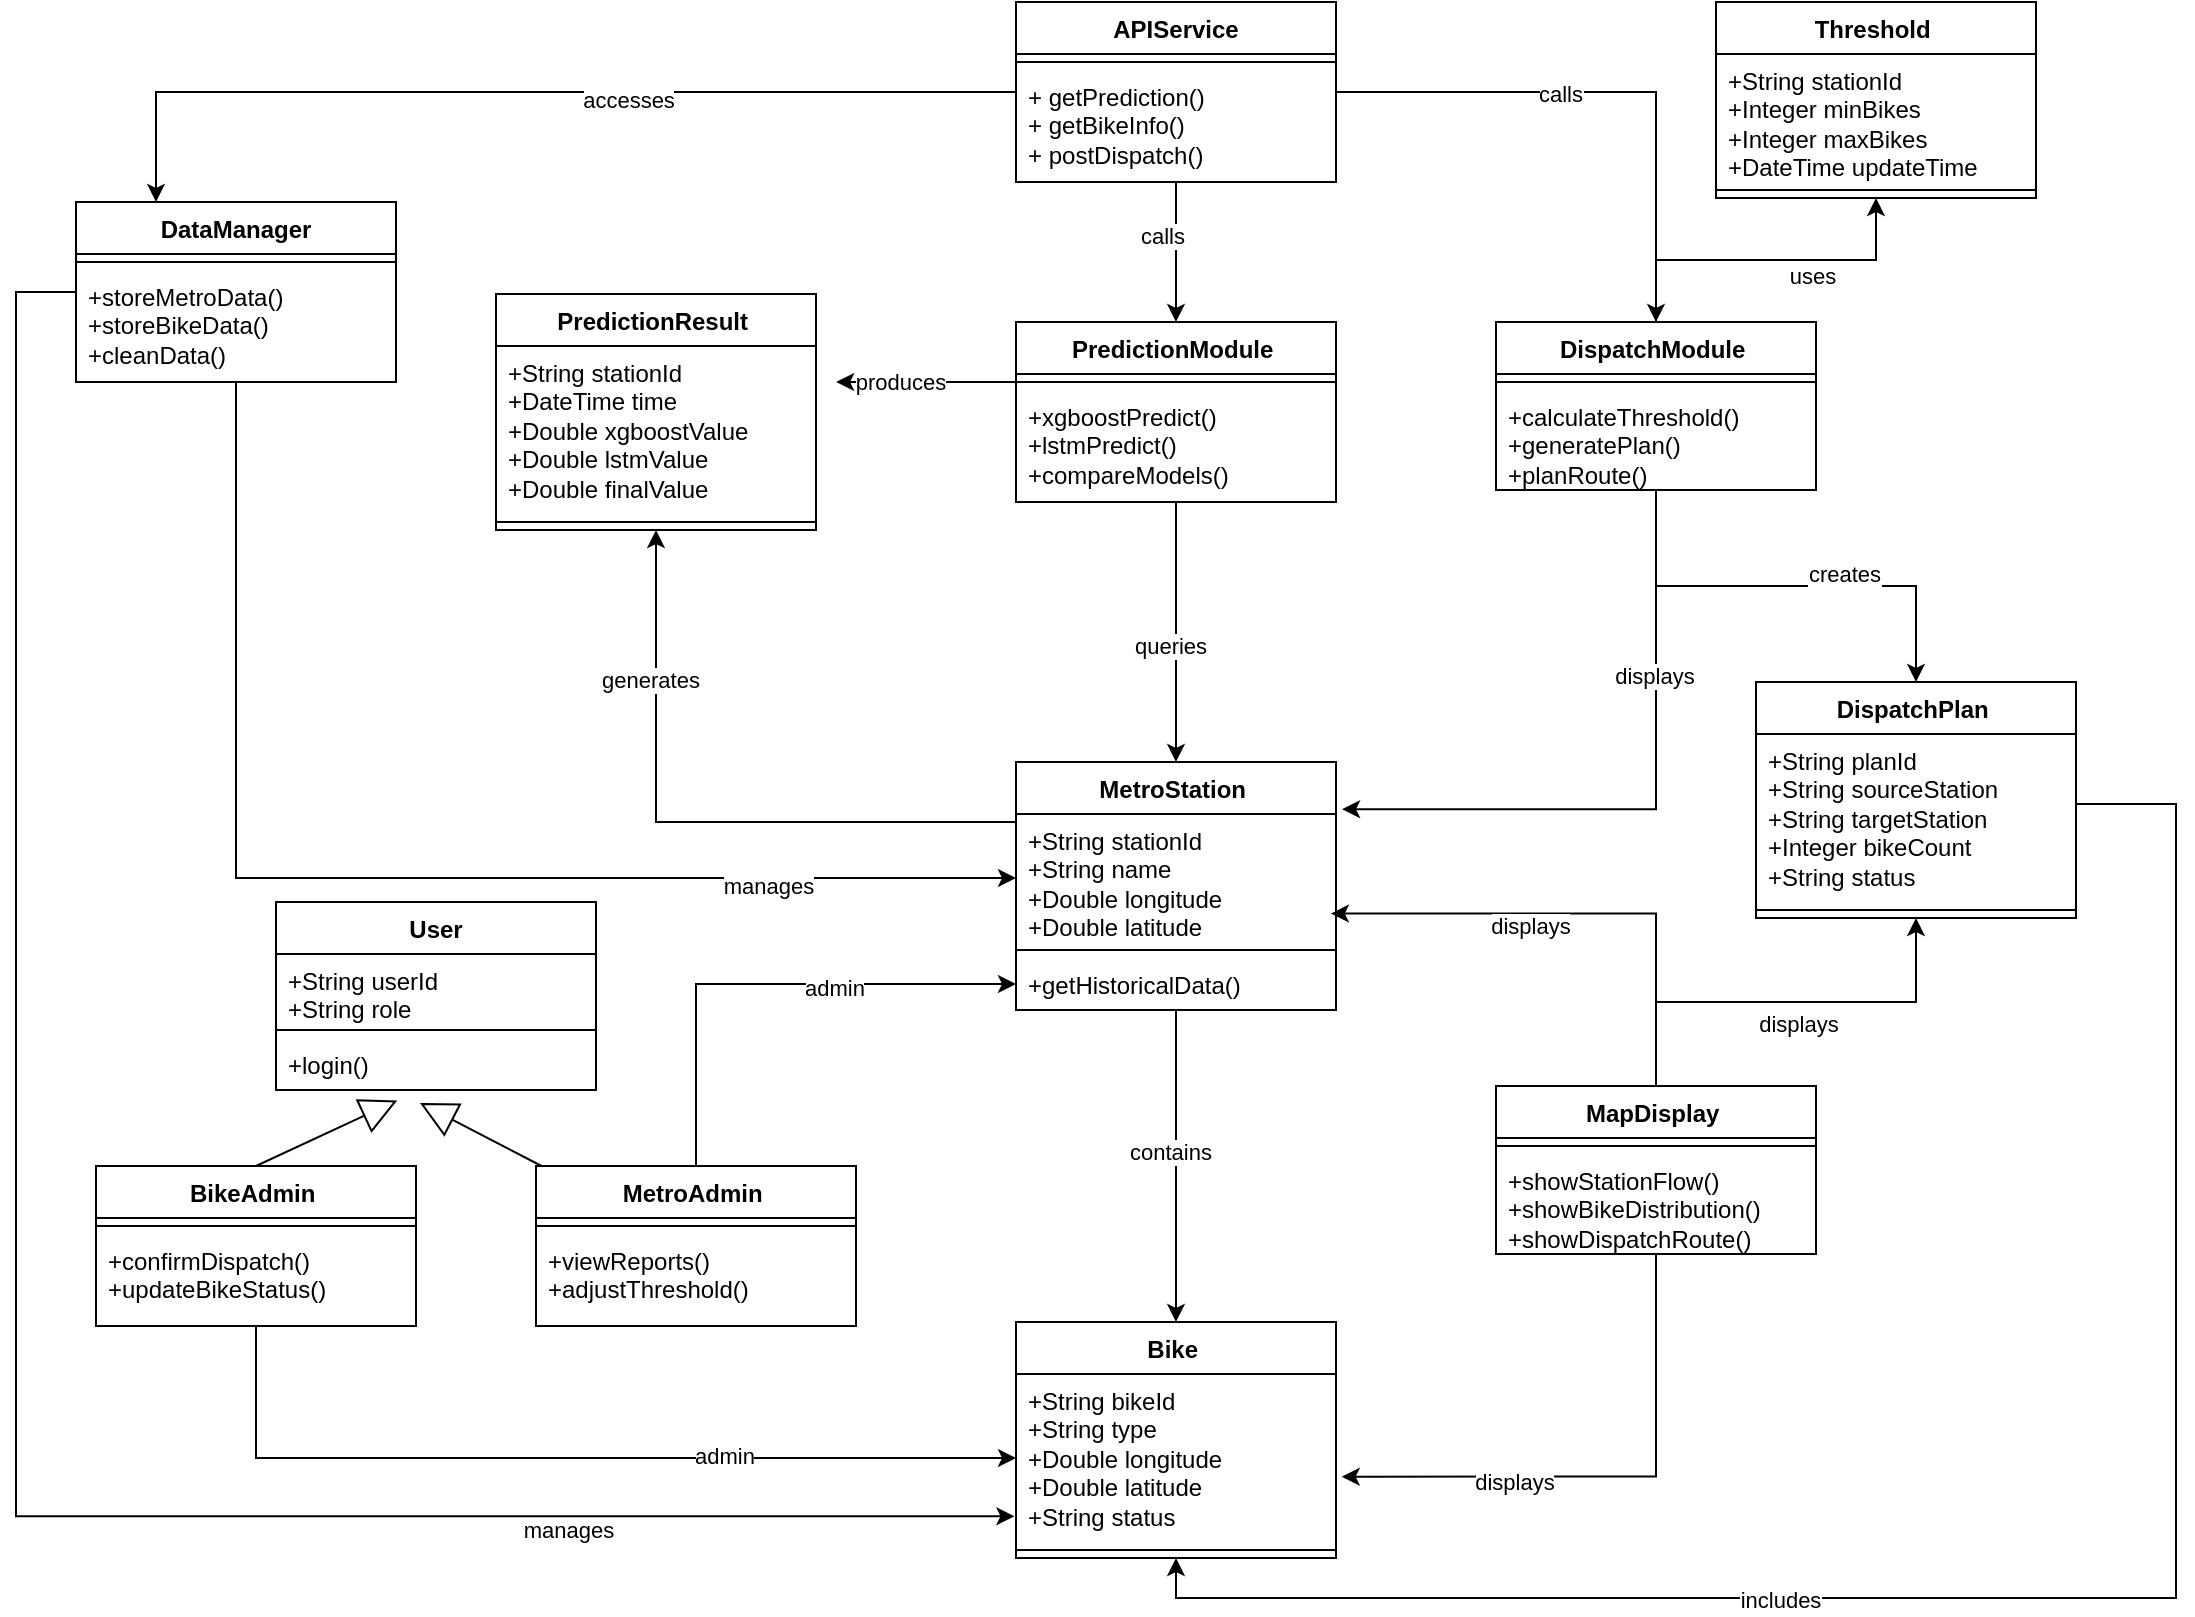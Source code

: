 <mxfile version="27.2.0">
  <diagram name="第 1 页" id="eKRSwCpM-F1JXuK_xhCH">
    <mxGraphModel dx="2074" dy="898" grid="1" gridSize="10" guides="1" tooltips="1" connect="1" arrows="1" fold="1" page="1" pageScale="1" pageWidth="1654" pageHeight="1169" math="0" shadow="0">
      <root>
        <mxCell id="0" />
        <mxCell id="1" parent="0" />
        <mxCell id="z6jtDFrO4imVO3y1Upf1-3" style="edgeStyle=orthogonalEdgeStyle;rounded=0;orthogonalLoop=1;jettySize=auto;html=1;entryX=0.25;entryY=0;entryDx=0;entryDy=0;" edge="1" parent="1" source="yjypv0oO-a__56mrV2jK-1" target="yjypv0oO-a__56mrV2jK-5">
          <mxGeometry relative="1" as="geometry" />
        </mxCell>
        <mxCell id="z6jtDFrO4imVO3y1Upf1-4" value="accesses" style="edgeLabel;html=1;align=center;verticalAlign=middle;resizable=0;points=[];" vertex="1" connectable="0" parent="z6jtDFrO4imVO3y1Upf1-3">
          <mxGeometry x="-0.196" y="4" relative="1" as="geometry">
            <mxPoint x="1" as="offset" />
          </mxGeometry>
        </mxCell>
        <mxCell id="z6jtDFrO4imVO3y1Upf1-5" style="edgeStyle=orthogonalEdgeStyle;rounded=0;orthogonalLoop=1;jettySize=auto;html=1;entryX=0.5;entryY=0;entryDx=0;entryDy=0;" edge="1" parent="1" source="yjypv0oO-a__56mrV2jK-1" target="yjypv0oO-a__56mrV2jK-33">
          <mxGeometry relative="1" as="geometry" />
        </mxCell>
        <mxCell id="z6jtDFrO4imVO3y1Upf1-6" value="calls" style="edgeLabel;html=1;align=center;verticalAlign=middle;resizable=0;points=[];" vertex="1" connectable="0" parent="z6jtDFrO4imVO3y1Upf1-5">
          <mxGeometry x="-0.181" y="-1" relative="1" as="geometry">
            <mxPoint x="-1" as="offset" />
          </mxGeometry>
        </mxCell>
        <mxCell id="z6jtDFrO4imVO3y1Upf1-7" style="edgeStyle=orthogonalEdgeStyle;rounded=0;orthogonalLoop=1;jettySize=auto;html=1;entryX=0.5;entryY=0;entryDx=0;entryDy=0;" edge="1" parent="1" source="yjypv0oO-a__56mrV2jK-1" target="yjypv0oO-a__56mrV2jK-29">
          <mxGeometry relative="1" as="geometry" />
        </mxCell>
        <mxCell id="z6jtDFrO4imVO3y1Upf1-8" value="calls" style="edgeLabel;html=1;align=center;verticalAlign=middle;resizable=0;points=[];" vertex="1" connectable="0" parent="z6jtDFrO4imVO3y1Upf1-7">
          <mxGeometry x="-0.23" y="-7" relative="1" as="geometry">
            <mxPoint as="offset" />
          </mxGeometry>
        </mxCell>
        <mxCell id="yjypv0oO-a__56mrV2jK-1" value="APIService" style="swimlane;fontStyle=1;align=center;verticalAlign=top;childLayout=stackLayout;horizontal=1;startSize=26;horizontalStack=0;resizeParent=1;resizeParentMax=0;resizeLast=0;collapsible=1;marginBottom=0;whiteSpace=wrap;html=1;" parent="1" vertex="1">
          <mxGeometry x="10" y="50" width="160" height="90" as="geometry" />
        </mxCell>
        <mxCell id="yjypv0oO-a__56mrV2jK-3" value="" style="line;strokeWidth=1;fillColor=none;align=left;verticalAlign=middle;spacingTop=-1;spacingLeft=3;spacingRight=3;rotatable=0;labelPosition=right;points=[];portConstraint=eastwest;strokeColor=inherit;" parent="yjypv0oO-a__56mrV2jK-1" vertex="1">
          <mxGeometry y="26" width="160" height="8" as="geometry" />
        </mxCell>
        <mxCell id="yjypv0oO-a__56mrV2jK-4" value="+ getPrediction()&lt;div&gt;+ getBikeInfo()&lt;/div&gt;&lt;div&gt;+ postDispatch()&lt;/div&gt;" style="text;strokeColor=none;fillColor=none;align=left;verticalAlign=top;spacingLeft=4;spacingRight=4;overflow=hidden;rotatable=0;points=[[0,0.5],[1,0.5]];portConstraint=eastwest;whiteSpace=wrap;html=1;" parent="yjypv0oO-a__56mrV2jK-1" vertex="1">
          <mxGeometry y="34" width="160" height="56" as="geometry" />
        </mxCell>
        <mxCell id="z6jtDFrO4imVO3y1Upf1-34" style="edgeStyle=orthogonalEdgeStyle;rounded=0;orthogonalLoop=1;jettySize=auto;html=1;entryX=0;entryY=0.5;entryDx=0;entryDy=0;" edge="1" parent="1" source="yjypv0oO-a__56mrV2jK-5" target="yjypv0oO-a__56mrV2jK-14">
          <mxGeometry relative="1" as="geometry" />
        </mxCell>
        <mxCell id="z6jtDFrO4imVO3y1Upf1-35" value="manages" style="edgeLabel;html=1;align=center;verticalAlign=middle;resizable=0;points=[];" vertex="1" connectable="0" parent="z6jtDFrO4imVO3y1Upf1-34">
          <mxGeometry x="0.607" y="-4" relative="1" as="geometry">
            <mxPoint x="1" as="offset" />
          </mxGeometry>
        </mxCell>
        <mxCell id="yjypv0oO-a__56mrV2jK-5" value="DataManager" style="swimlane;fontStyle=1;align=center;verticalAlign=top;childLayout=stackLayout;horizontal=1;startSize=26;horizontalStack=0;resizeParent=1;resizeParentMax=0;resizeLast=0;collapsible=1;marginBottom=0;whiteSpace=wrap;html=1;" parent="1" vertex="1">
          <mxGeometry x="-460" y="150" width="160" height="90" as="geometry" />
        </mxCell>
        <mxCell id="yjypv0oO-a__56mrV2jK-7" value="" style="line;strokeWidth=1;fillColor=none;align=left;verticalAlign=middle;spacingTop=-1;spacingLeft=3;spacingRight=3;rotatable=0;labelPosition=right;points=[];portConstraint=eastwest;strokeColor=inherit;" parent="yjypv0oO-a__56mrV2jK-5" vertex="1">
          <mxGeometry y="26" width="160" height="8" as="geometry" />
        </mxCell>
        <mxCell id="yjypv0oO-a__56mrV2jK-8" value="&lt;div&gt;+storeMetroData()&lt;/div&gt;&lt;div&gt;+storeBikeData()&lt;/div&gt;&lt;div&gt;&lt;span style=&quot;background-color: transparent; color: light-dark(rgb(0, 0, 0), rgb(255, 255, 255));&quot;&gt;+cleanData()&lt;/span&gt;&lt;/div&gt;" style="text;strokeColor=none;fillColor=none;align=left;verticalAlign=top;spacingLeft=4;spacingRight=4;overflow=hidden;rotatable=0;points=[[0,0.5],[1,0.5]];portConstraint=eastwest;whiteSpace=wrap;html=1;" parent="yjypv0oO-a__56mrV2jK-5" vertex="1">
          <mxGeometry y="34" width="160" height="56" as="geometry" />
        </mxCell>
        <mxCell id="yjypv0oO-a__56mrV2jK-9" value="Bike&amp;nbsp;" style="swimlane;fontStyle=1;align=center;verticalAlign=top;childLayout=stackLayout;horizontal=1;startSize=26;horizontalStack=0;resizeParent=1;resizeParentMax=0;resizeLast=0;collapsible=1;marginBottom=0;whiteSpace=wrap;html=1;" parent="1" vertex="1">
          <mxGeometry x="10" y="710" width="160" height="118" as="geometry" />
        </mxCell>
        <mxCell id="yjypv0oO-a__56mrV2jK-10" value="&lt;div&gt;+String bikeId&lt;/div&gt;&lt;div&gt;+String type&lt;/div&gt;&lt;div&gt;+Double longitude&lt;/div&gt;&lt;div&gt;+Double latitude&lt;/div&gt;&lt;div&gt;+String status&lt;/div&gt;" style="text;strokeColor=none;fillColor=none;align=left;verticalAlign=top;spacingLeft=4;spacingRight=4;overflow=hidden;rotatable=0;points=[[0,0.5],[1,0.5]];portConstraint=eastwest;whiteSpace=wrap;html=1;" parent="yjypv0oO-a__56mrV2jK-9" vertex="1">
          <mxGeometry y="26" width="160" height="84" as="geometry" />
        </mxCell>
        <mxCell id="yjypv0oO-a__56mrV2jK-11" value="" style="line;strokeWidth=1;fillColor=none;align=left;verticalAlign=middle;spacingTop=-1;spacingLeft=3;spacingRight=3;rotatable=0;labelPosition=right;points=[];portConstraint=eastwest;strokeColor=inherit;" parent="yjypv0oO-a__56mrV2jK-9" vertex="1">
          <mxGeometry y="110" width="160" height="8" as="geometry" />
        </mxCell>
        <mxCell id="z6jtDFrO4imVO3y1Upf1-23" style="edgeStyle=orthogonalEdgeStyle;rounded=0;orthogonalLoop=1;jettySize=auto;html=1;" edge="1" parent="1" source="yjypv0oO-a__56mrV2jK-13" target="yjypv0oO-a__56mrV2jK-9">
          <mxGeometry relative="1" as="geometry" />
        </mxCell>
        <mxCell id="z6jtDFrO4imVO3y1Upf1-24" value="contains" style="edgeLabel;html=1;align=center;verticalAlign=middle;resizable=0;points=[];" vertex="1" connectable="0" parent="z6jtDFrO4imVO3y1Upf1-23">
          <mxGeometry x="-0.093" y="-3" relative="1" as="geometry">
            <mxPoint as="offset" />
          </mxGeometry>
        </mxCell>
        <mxCell id="z6jtDFrO4imVO3y1Upf1-32" style="edgeStyle=orthogonalEdgeStyle;rounded=0;orthogonalLoop=1;jettySize=auto;html=1;entryX=0.5;entryY=1;entryDx=0;entryDy=0;" edge="1" parent="1" source="yjypv0oO-a__56mrV2jK-13" target="yjypv0oO-a__56mrV2jK-17">
          <mxGeometry relative="1" as="geometry">
            <Array as="points">
              <mxPoint x="-170" y="460" />
            </Array>
          </mxGeometry>
        </mxCell>
        <mxCell id="z6jtDFrO4imVO3y1Upf1-33" value="generates" style="edgeLabel;html=1;align=center;verticalAlign=middle;resizable=0;points=[];" vertex="1" connectable="0" parent="z6jtDFrO4imVO3y1Upf1-32">
          <mxGeometry x="0.542" y="3" relative="1" as="geometry">
            <mxPoint as="offset" />
          </mxGeometry>
        </mxCell>
        <mxCell id="yjypv0oO-a__56mrV2jK-13" value="MetroStation&amp;nbsp;" style="swimlane;fontStyle=1;align=center;verticalAlign=top;childLayout=stackLayout;horizontal=1;startSize=26;horizontalStack=0;resizeParent=1;resizeParentMax=0;resizeLast=0;collapsible=1;marginBottom=0;whiteSpace=wrap;html=1;" parent="1" vertex="1">
          <mxGeometry x="10" y="430" width="160" height="124" as="geometry" />
        </mxCell>
        <mxCell id="yjypv0oO-a__56mrV2jK-14" value="&lt;div&gt;+String stationId&lt;/div&gt;&lt;div&gt;+String name&lt;/div&gt;&lt;div&gt;+Double longitude&lt;/div&gt;&lt;div&gt;+Double latitude&lt;/div&gt;" style="text;strokeColor=none;fillColor=none;align=left;verticalAlign=top;spacingLeft=4;spacingRight=4;overflow=hidden;rotatable=0;points=[[0,0.5],[1,0.5]];portConstraint=eastwest;whiteSpace=wrap;html=1;" parent="yjypv0oO-a__56mrV2jK-13" vertex="1">
          <mxGeometry y="26" width="160" height="64" as="geometry" />
        </mxCell>
        <mxCell id="yjypv0oO-a__56mrV2jK-15" value="" style="line;strokeWidth=1;fillColor=none;align=left;verticalAlign=middle;spacingTop=-1;spacingLeft=3;spacingRight=3;rotatable=0;labelPosition=right;points=[];portConstraint=eastwest;strokeColor=inherit;" parent="yjypv0oO-a__56mrV2jK-13" vertex="1">
          <mxGeometry y="90" width="160" height="8" as="geometry" />
        </mxCell>
        <mxCell id="yjypv0oO-a__56mrV2jK-16" value="+getHistoricalData()" style="text;strokeColor=none;fillColor=none;align=left;verticalAlign=top;spacingLeft=4;spacingRight=4;overflow=hidden;rotatable=0;points=[[0,0.5],[1,0.5]];portConstraint=eastwest;whiteSpace=wrap;html=1;" parent="yjypv0oO-a__56mrV2jK-13" vertex="1">
          <mxGeometry y="98" width="160" height="26" as="geometry" />
        </mxCell>
        <mxCell id="yjypv0oO-a__56mrV2jK-17" value="PredictionResult&amp;nbsp;" style="swimlane;fontStyle=1;align=center;verticalAlign=top;childLayout=stackLayout;horizontal=1;startSize=26;horizontalStack=0;resizeParent=1;resizeParentMax=0;resizeLast=0;collapsible=1;marginBottom=0;whiteSpace=wrap;html=1;" parent="1" vertex="1">
          <mxGeometry x="-250" y="196" width="160" height="118" as="geometry" />
        </mxCell>
        <mxCell id="yjypv0oO-a__56mrV2jK-18" value="&lt;div&gt;+String stationId&lt;/div&gt;&lt;div&gt;+DateTime time&lt;/div&gt;&lt;div&gt;+Double xgboostValue&lt;/div&gt;&lt;div&gt;+Double lstmValue&lt;/div&gt;&lt;div&gt;+Double finalValue&lt;/div&gt;" style="text;strokeColor=none;fillColor=none;align=left;verticalAlign=top;spacingLeft=4;spacingRight=4;overflow=hidden;rotatable=0;points=[[0,0.5],[1,0.5]];portConstraint=eastwest;whiteSpace=wrap;html=1;" parent="yjypv0oO-a__56mrV2jK-17" vertex="1">
          <mxGeometry y="26" width="160" height="84" as="geometry" />
        </mxCell>
        <mxCell id="yjypv0oO-a__56mrV2jK-19" value="" style="line;strokeWidth=1;fillColor=none;align=left;verticalAlign=middle;spacingTop=-1;spacingLeft=3;spacingRight=3;rotatable=0;labelPosition=right;points=[];portConstraint=eastwest;strokeColor=inherit;" parent="yjypv0oO-a__56mrV2jK-17" vertex="1">
          <mxGeometry y="110" width="160" height="8" as="geometry" />
        </mxCell>
        <mxCell id="yjypv0oO-a__56mrV2jK-21" value="DispatchPlan&amp;nbsp;" style="swimlane;fontStyle=1;align=center;verticalAlign=top;childLayout=stackLayout;horizontal=1;startSize=26;horizontalStack=0;resizeParent=1;resizeParentMax=0;resizeLast=0;collapsible=1;marginBottom=0;whiteSpace=wrap;html=1;" parent="1" vertex="1">
          <mxGeometry x="380" y="390" width="160" height="118" as="geometry" />
        </mxCell>
        <mxCell id="yjypv0oO-a__56mrV2jK-22" value="&lt;div&gt;+String planId&lt;/div&gt;&lt;div&gt;+String sourceStation&lt;/div&gt;&lt;div&gt;+String targetStation&lt;/div&gt;&lt;div&gt;+Integer bikeCount&lt;/div&gt;&lt;div&gt;+String status&lt;/div&gt;" style="text;strokeColor=none;fillColor=none;align=left;verticalAlign=top;spacingLeft=4;spacingRight=4;overflow=hidden;rotatable=0;points=[[0,0.5],[1,0.5]];portConstraint=eastwest;whiteSpace=wrap;html=1;" parent="yjypv0oO-a__56mrV2jK-21" vertex="1">
          <mxGeometry y="26" width="160" height="84" as="geometry" />
        </mxCell>
        <mxCell id="yjypv0oO-a__56mrV2jK-23" value="" style="line;strokeWidth=1;fillColor=none;align=left;verticalAlign=middle;spacingTop=-1;spacingLeft=3;spacingRight=3;rotatable=0;labelPosition=right;points=[];portConstraint=eastwest;strokeColor=inherit;" parent="yjypv0oO-a__56mrV2jK-21" vertex="1">
          <mxGeometry y="110" width="160" height="8" as="geometry" />
        </mxCell>
        <mxCell id="yjypv0oO-a__56mrV2jK-25" value="Threshold&amp;nbsp;" style="swimlane;fontStyle=1;align=center;verticalAlign=top;childLayout=stackLayout;horizontal=1;startSize=26;horizontalStack=0;resizeParent=1;resizeParentMax=0;resizeLast=0;collapsible=1;marginBottom=0;whiteSpace=wrap;html=1;" parent="1" vertex="1">
          <mxGeometry x="360" y="50" width="160" height="98" as="geometry" />
        </mxCell>
        <mxCell id="yjypv0oO-a__56mrV2jK-26" value="&lt;div&gt;+String stationId&lt;/div&gt;&lt;div&gt;+Integer minBikes&lt;/div&gt;&lt;div&gt;+Integer maxBikes&lt;/div&gt;&lt;div&gt;+DateTime updateTime&lt;/div&gt;" style="text;strokeColor=none;fillColor=none;align=left;verticalAlign=top;spacingLeft=4;spacingRight=4;overflow=hidden;rotatable=0;points=[[0,0.5],[1,0.5]];portConstraint=eastwest;whiteSpace=wrap;html=1;" parent="yjypv0oO-a__56mrV2jK-25" vertex="1">
          <mxGeometry y="26" width="160" height="64" as="geometry" />
        </mxCell>
        <mxCell id="yjypv0oO-a__56mrV2jK-27" value="" style="line;strokeWidth=1;fillColor=none;align=left;verticalAlign=middle;spacingTop=-1;spacingLeft=3;spacingRight=3;rotatable=0;labelPosition=right;points=[];portConstraint=eastwest;strokeColor=inherit;" parent="yjypv0oO-a__56mrV2jK-25" vertex="1">
          <mxGeometry y="90" width="160" height="8" as="geometry" />
        </mxCell>
        <mxCell id="z6jtDFrO4imVO3y1Upf1-9" style="edgeStyle=orthogonalEdgeStyle;rounded=0;orthogonalLoop=1;jettySize=auto;html=1;entryX=0.5;entryY=0;entryDx=0;entryDy=0;" edge="1" parent="1" source="yjypv0oO-a__56mrV2jK-29" target="yjypv0oO-a__56mrV2jK-13">
          <mxGeometry relative="1" as="geometry" />
        </mxCell>
        <mxCell id="z6jtDFrO4imVO3y1Upf1-10" value="queries" style="edgeLabel;html=1;align=center;verticalAlign=middle;resizable=0;points=[];" vertex="1" connectable="0" parent="z6jtDFrO4imVO3y1Upf1-9">
          <mxGeometry x="0.099" y="-3" relative="1" as="geometry">
            <mxPoint as="offset" />
          </mxGeometry>
        </mxCell>
        <mxCell id="yjypv0oO-a__56mrV2jK-29" value="PredictionModule&amp;nbsp;" style="swimlane;fontStyle=1;align=center;verticalAlign=top;childLayout=stackLayout;horizontal=1;startSize=26;horizontalStack=0;resizeParent=1;resizeParentMax=0;resizeLast=0;collapsible=1;marginBottom=0;whiteSpace=wrap;html=1;" parent="1" vertex="1">
          <mxGeometry x="10" y="210" width="160" height="90" as="geometry" />
        </mxCell>
        <mxCell id="yjypv0oO-a__56mrV2jK-31" value="" style="line;strokeWidth=1;fillColor=none;align=left;verticalAlign=middle;spacingTop=-1;spacingLeft=3;spacingRight=3;rotatable=0;labelPosition=right;points=[];portConstraint=eastwest;strokeColor=inherit;" parent="yjypv0oO-a__56mrV2jK-29" vertex="1">
          <mxGeometry y="26" width="160" height="8" as="geometry" />
        </mxCell>
        <mxCell id="yjypv0oO-a__56mrV2jK-32" value="&lt;div&gt;+xgboostPredict()&lt;/div&gt;&lt;div&gt;+lstmPredict()&lt;/div&gt;&lt;div&gt;+compareModels()&lt;/div&gt;" style="text;strokeColor=none;fillColor=none;align=left;verticalAlign=top;spacingLeft=4;spacingRight=4;overflow=hidden;rotatable=0;points=[[0,0.5],[1,0.5]];portConstraint=eastwest;whiteSpace=wrap;html=1;" parent="yjypv0oO-a__56mrV2jK-29" vertex="1">
          <mxGeometry y="34" width="160" height="56" as="geometry" />
        </mxCell>
        <mxCell id="z6jtDFrO4imVO3y1Upf1-13" style="edgeStyle=orthogonalEdgeStyle;rounded=0;orthogonalLoop=1;jettySize=auto;html=1;entryX=0.5;entryY=0;entryDx=0;entryDy=0;" edge="1" parent="1" source="yjypv0oO-a__56mrV2jK-33" target="yjypv0oO-a__56mrV2jK-21">
          <mxGeometry relative="1" as="geometry" />
        </mxCell>
        <mxCell id="z6jtDFrO4imVO3y1Upf1-14" value="creates" style="edgeLabel;html=1;align=center;verticalAlign=middle;resizable=0;points=[];" vertex="1" connectable="0" parent="z6jtDFrO4imVO3y1Upf1-13">
          <mxGeometry x="0.243" y="6" relative="1" as="geometry">
            <mxPoint x="1" as="offset" />
          </mxGeometry>
        </mxCell>
        <mxCell id="z6jtDFrO4imVO3y1Upf1-15" style="edgeStyle=orthogonalEdgeStyle;rounded=0;orthogonalLoop=1;jettySize=auto;html=1;entryX=0.5;entryY=1;entryDx=0;entryDy=0;" edge="1" parent="1" source="yjypv0oO-a__56mrV2jK-33" target="yjypv0oO-a__56mrV2jK-25">
          <mxGeometry relative="1" as="geometry" />
        </mxCell>
        <mxCell id="z6jtDFrO4imVO3y1Upf1-16" value="uses" style="edgeLabel;html=1;align=center;verticalAlign=middle;resizable=0;points=[];" vertex="1" connectable="0" parent="z6jtDFrO4imVO3y1Upf1-15">
          <mxGeometry x="0.28" y="-8" relative="1" as="geometry">
            <mxPoint x="-1" as="offset" />
          </mxGeometry>
        </mxCell>
        <mxCell id="yjypv0oO-a__56mrV2jK-33" value="DispatchModule&amp;nbsp;" style="swimlane;fontStyle=1;align=center;verticalAlign=top;childLayout=stackLayout;horizontal=1;startSize=26;horizontalStack=0;resizeParent=1;resizeParentMax=0;resizeLast=0;collapsible=1;marginBottom=0;whiteSpace=wrap;html=1;" parent="1" vertex="1">
          <mxGeometry x="250" y="210" width="160" height="84" as="geometry" />
        </mxCell>
        <mxCell id="yjypv0oO-a__56mrV2jK-35" value="" style="line;strokeWidth=1;fillColor=none;align=left;verticalAlign=middle;spacingTop=-1;spacingLeft=3;spacingRight=3;rotatable=0;labelPosition=right;points=[];portConstraint=eastwest;strokeColor=inherit;" parent="yjypv0oO-a__56mrV2jK-33" vertex="1">
          <mxGeometry y="26" width="160" height="8" as="geometry" />
        </mxCell>
        <mxCell id="yjypv0oO-a__56mrV2jK-36" value="&lt;div&gt;+calculateThreshold()&lt;/div&gt;&lt;div&gt;+generatePlan()&lt;/div&gt;&lt;div&gt;+planRoute()&lt;/div&gt;" style="text;strokeColor=none;fillColor=none;align=left;verticalAlign=top;spacingLeft=4;spacingRight=4;overflow=hidden;rotatable=0;points=[[0,0.5],[1,0.5]];portConstraint=eastwest;whiteSpace=wrap;html=1;" parent="yjypv0oO-a__56mrV2jK-33" vertex="1">
          <mxGeometry y="34" width="160" height="50" as="geometry" />
        </mxCell>
        <mxCell id="z6jtDFrO4imVO3y1Upf1-21" style="edgeStyle=orthogonalEdgeStyle;rounded=0;orthogonalLoop=1;jettySize=auto;html=1;entryX=0.5;entryY=1;entryDx=0;entryDy=0;" edge="1" parent="1" source="yjypv0oO-a__56mrV2jK-37" target="yjypv0oO-a__56mrV2jK-21">
          <mxGeometry relative="1" as="geometry" />
        </mxCell>
        <mxCell id="z6jtDFrO4imVO3y1Upf1-22" value="displays" style="edgeLabel;html=1;align=center;verticalAlign=middle;resizable=0;points=[];" vertex="1" connectable="0" parent="z6jtDFrO4imVO3y1Upf1-21">
          <mxGeometry x="0.065" y="-11" relative="1" as="geometry">
            <mxPoint x="-1" as="offset" />
          </mxGeometry>
        </mxCell>
        <mxCell id="yjypv0oO-a__56mrV2jK-37" value="MapDisplay&amp;nbsp;" style="swimlane;fontStyle=1;align=center;verticalAlign=top;childLayout=stackLayout;horizontal=1;startSize=26;horizontalStack=0;resizeParent=1;resizeParentMax=0;resizeLast=0;collapsible=1;marginBottom=0;whiteSpace=wrap;html=1;" parent="1" vertex="1">
          <mxGeometry x="250" y="592" width="160" height="84" as="geometry" />
        </mxCell>
        <mxCell id="yjypv0oO-a__56mrV2jK-39" value="" style="line;strokeWidth=1;fillColor=none;align=left;verticalAlign=middle;spacingTop=-1;spacingLeft=3;spacingRight=3;rotatable=0;labelPosition=right;points=[];portConstraint=eastwest;strokeColor=inherit;" parent="yjypv0oO-a__56mrV2jK-37" vertex="1">
          <mxGeometry y="26" width="160" height="8" as="geometry" />
        </mxCell>
        <mxCell id="yjypv0oO-a__56mrV2jK-40" value="&lt;div&gt;+showStationFlow()&lt;/div&gt;&lt;div&gt;+showBikeDistribution()&lt;/div&gt;&lt;div&gt;+showDispatchRoute()&lt;/div&gt;" style="text;strokeColor=none;fillColor=none;align=left;verticalAlign=top;spacingLeft=4;spacingRight=4;overflow=hidden;rotatable=0;points=[[0,0.5],[1,0.5]];portConstraint=eastwest;whiteSpace=wrap;html=1;" parent="yjypv0oO-a__56mrV2jK-37" vertex="1">
          <mxGeometry y="34" width="160" height="50" as="geometry" />
        </mxCell>
        <mxCell id="yjypv0oO-a__56mrV2jK-41" value="User" style="swimlane;fontStyle=1;align=center;verticalAlign=top;childLayout=stackLayout;horizontal=1;startSize=26;horizontalStack=0;resizeParent=1;resizeParentMax=0;resizeLast=0;collapsible=1;marginBottom=0;whiteSpace=wrap;html=1;" parent="1" vertex="1">
          <mxGeometry x="-360" y="500" width="160" height="94" as="geometry" />
        </mxCell>
        <mxCell id="yjypv0oO-a__56mrV2jK-42" value="&lt;div&gt;+String userId&lt;/div&gt;&lt;div&gt;+String role&lt;/div&gt;" style="text;strokeColor=none;fillColor=none;align=left;verticalAlign=top;spacingLeft=4;spacingRight=4;overflow=hidden;rotatable=0;points=[[0,0.5],[1,0.5]];portConstraint=eastwest;whiteSpace=wrap;html=1;" parent="yjypv0oO-a__56mrV2jK-41" vertex="1">
          <mxGeometry y="26" width="160" height="34" as="geometry" />
        </mxCell>
        <mxCell id="yjypv0oO-a__56mrV2jK-43" value="" style="line;strokeWidth=1;fillColor=none;align=left;verticalAlign=middle;spacingTop=-1;spacingLeft=3;spacingRight=3;rotatable=0;labelPosition=right;points=[];portConstraint=eastwest;strokeColor=inherit;" parent="yjypv0oO-a__56mrV2jK-41" vertex="1">
          <mxGeometry y="60" width="160" height="8" as="geometry" />
        </mxCell>
        <mxCell id="yjypv0oO-a__56mrV2jK-44" value="+login()" style="text;strokeColor=none;fillColor=none;align=left;verticalAlign=top;spacingLeft=4;spacingRight=4;overflow=hidden;rotatable=0;points=[[0,0.5],[1,0.5]];portConstraint=eastwest;whiteSpace=wrap;html=1;" parent="yjypv0oO-a__56mrV2jK-41" vertex="1">
          <mxGeometry y="68" width="160" height="26" as="geometry" />
        </mxCell>
        <mxCell id="yjypv0oO-a__56mrV2jK-49" value="MetroAdmin&amp;nbsp;" style="swimlane;fontStyle=1;align=center;verticalAlign=top;childLayout=stackLayout;horizontal=1;startSize=26;horizontalStack=0;resizeParent=1;resizeParentMax=0;resizeLast=0;collapsible=1;marginBottom=0;whiteSpace=wrap;html=1;" parent="1" vertex="1">
          <mxGeometry x="-230" y="632" width="160" height="80" as="geometry" />
        </mxCell>
        <mxCell id="yjypv0oO-a__56mrV2jK-51" value="" style="line;strokeWidth=1;fillColor=none;align=left;verticalAlign=middle;spacingTop=-1;spacingLeft=3;spacingRight=3;rotatable=0;labelPosition=right;points=[];portConstraint=eastwest;strokeColor=inherit;" parent="yjypv0oO-a__56mrV2jK-49" vertex="1">
          <mxGeometry y="26" width="160" height="8" as="geometry" />
        </mxCell>
        <mxCell id="yjypv0oO-a__56mrV2jK-52" value="&lt;div&gt;+viewReports()&lt;/div&gt;&lt;div&gt;+adjustThreshold()&lt;/div&gt;" style="text;strokeColor=none;fillColor=none;align=left;verticalAlign=top;spacingLeft=4;spacingRight=4;overflow=hidden;rotatable=0;points=[[0,0.5],[1,0.5]];portConstraint=eastwest;whiteSpace=wrap;html=1;" parent="yjypv0oO-a__56mrV2jK-49" vertex="1">
          <mxGeometry y="34" width="160" height="46" as="geometry" />
        </mxCell>
        <mxCell id="z6jtDFrO4imVO3y1Upf1-38" style="edgeStyle=orthogonalEdgeStyle;rounded=0;orthogonalLoop=1;jettySize=auto;html=1;entryX=0;entryY=0.5;entryDx=0;entryDy=0;" edge="1" parent="1" source="yjypv0oO-a__56mrV2jK-53" target="yjypv0oO-a__56mrV2jK-10">
          <mxGeometry relative="1" as="geometry" />
        </mxCell>
        <mxCell id="z6jtDFrO4imVO3y1Upf1-39" value="admin" style="edgeLabel;html=1;align=center;verticalAlign=middle;resizable=0;points=[];" vertex="1" connectable="0" parent="z6jtDFrO4imVO3y1Upf1-38">
          <mxGeometry x="0.339" y="1" relative="1" as="geometry">
            <mxPoint x="1" as="offset" />
          </mxGeometry>
        </mxCell>
        <mxCell id="yjypv0oO-a__56mrV2jK-53" value="BikeAdmin&amp;nbsp;" style="swimlane;fontStyle=1;align=center;verticalAlign=top;childLayout=stackLayout;horizontal=1;startSize=26;horizontalStack=0;resizeParent=1;resizeParentMax=0;resizeLast=0;collapsible=1;marginBottom=0;whiteSpace=wrap;html=1;" parent="1" vertex="1">
          <mxGeometry x="-450" y="632" width="160" height="80" as="geometry" />
        </mxCell>
        <mxCell id="yjypv0oO-a__56mrV2jK-55" value="" style="line;strokeWidth=1;fillColor=none;align=left;verticalAlign=middle;spacingTop=-1;spacingLeft=3;spacingRight=3;rotatable=0;labelPosition=right;points=[];portConstraint=eastwest;strokeColor=inherit;" parent="yjypv0oO-a__56mrV2jK-53" vertex="1">
          <mxGeometry y="26" width="160" height="8" as="geometry" />
        </mxCell>
        <mxCell id="yjypv0oO-a__56mrV2jK-56" value="&lt;div&gt;+confirmDispatch()&lt;/div&gt;&lt;div&gt;+updateBikeStatus()&lt;/div&gt;" style="text;strokeColor=none;fillColor=none;align=left;verticalAlign=top;spacingLeft=4;spacingRight=4;overflow=hidden;rotatable=0;points=[[0,0.5],[1,0.5]];portConstraint=eastwest;whiteSpace=wrap;html=1;" parent="yjypv0oO-a__56mrV2jK-53" vertex="1">
          <mxGeometry y="34" width="160" height="46" as="geometry" />
        </mxCell>
        <mxCell id="z6jtDFrO4imVO3y1Upf1-11" style="edgeStyle=orthogonalEdgeStyle;rounded=0;orthogonalLoop=1;jettySize=auto;html=1;entryX=1.019;entryY=-0.037;entryDx=0;entryDy=0;entryPerimeter=0;" edge="1" parent="1" source="yjypv0oO-a__56mrV2jK-33" target="yjypv0oO-a__56mrV2jK-14">
          <mxGeometry relative="1" as="geometry" />
        </mxCell>
        <mxCell id="z6jtDFrO4imVO3y1Upf1-12" value="displays" style="edgeLabel;html=1;align=center;verticalAlign=middle;resizable=0;points=[];" vertex="1" connectable="0" parent="z6jtDFrO4imVO3y1Upf1-11">
          <mxGeometry x="-0.413" y="-1" relative="1" as="geometry">
            <mxPoint as="offset" />
          </mxGeometry>
        </mxCell>
        <mxCell id="z6jtDFrO4imVO3y1Upf1-17" style="edgeStyle=orthogonalEdgeStyle;rounded=0;orthogonalLoop=1;jettySize=auto;html=1;entryX=0.984;entryY=0.778;entryDx=0;entryDy=0;entryPerimeter=0;" edge="1" parent="1" source="yjypv0oO-a__56mrV2jK-37" target="yjypv0oO-a__56mrV2jK-14">
          <mxGeometry relative="1" as="geometry" />
        </mxCell>
        <mxCell id="z6jtDFrO4imVO3y1Upf1-19" value="displays" style="edgeLabel;html=1;align=center;verticalAlign=middle;resizable=0;points=[];" vertex="1" connectable="0" parent="z6jtDFrO4imVO3y1Upf1-17">
          <mxGeometry x="0.199" y="6" relative="1" as="geometry">
            <mxPoint as="offset" />
          </mxGeometry>
        </mxCell>
        <mxCell id="z6jtDFrO4imVO3y1Upf1-26" style="edgeStyle=orthogonalEdgeStyle;rounded=0;orthogonalLoop=1;jettySize=auto;html=1;entryX=1.018;entryY=0.611;entryDx=0;entryDy=0;entryPerimeter=0;" edge="1" parent="1" source="yjypv0oO-a__56mrV2jK-37" target="yjypv0oO-a__56mrV2jK-10">
          <mxGeometry relative="1" as="geometry" />
        </mxCell>
        <mxCell id="z6jtDFrO4imVO3y1Upf1-27" value="displays" style="edgeLabel;html=1;align=center;verticalAlign=middle;resizable=0;points=[];" vertex="1" connectable="0" parent="z6jtDFrO4imVO3y1Upf1-26">
          <mxGeometry x="0.365" y="2" relative="1" as="geometry">
            <mxPoint as="offset" />
          </mxGeometry>
        </mxCell>
        <mxCell id="z6jtDFrO4imVO3y1Upf1-28" style="edgeStyle=orthogonalEdgeStyle;rounded=0;orthogonalLoop=1;jettySize=auto;html=1;entryX=0.5;entryY=1;entryDx=0;entryDy=0;" edge="1" parent="1" source="yjypv0oO-a__56mrV2jK-22" target="yjypv0oO-a__56mrV2jK-9">
          <mxGeometry relative="1" as="geometry">
            <Array as="points">
              <mxPoint x="590" y="451" />
              <mxPoint x="590" y="848" />
              <mxPoint x="90" y="848" />
            </Array>
          </mxGeometry>
        </mxCell>
        <mxCell id="z6jtDFrO4imVO3y1Upf1-29" value="includes" style="edgeLabel;html=1;align=center;verticalAlign=middle;resizable=0;points=[];" vertex="1" connectable="0" parent="z6jtDFrO4imVO3y1Upf1-28">
          <mxGeometry x="0.335" y="1" relative="1" as="geometry">
            <mxPoint as="offset" />
          </mxGeometry>
        </mxCell>
        <mxCell id="z6jtDFrO4imVO3y1Upf1-30" style="edgeStyle=orthogonalEdgeStyle;rounded=0;orthogonalLoop=1;jettySize=auto;html=1;entryX=1.063;entryY=0.214;entryDx=0;entryDy=0;entryPerimeter=0;" edge="1" parent="1" source="yjypv0oO-a__56mrV2jK-31" target="yjypv0oO-a__56mrV2jK-18">
          <mxGeometry relative="1" as="geometry" />
        </mxCell>
        <mxCell id="z6jtDFrO4imVO3y1Upf1-31" value="produces" style="edgeLabel;html=1;align=center;verticalAlign=middle;resizable=0;points=[];" vertex="1" connectable="0" parent="z6jtDFrO4imVO3y1Upf1-30">
          <mxGeometry x="0.32" relative="1" as="geometry">
            <mxPoint x="1" as="offset" />
          </mxGeometry>
        </mxCell>
        <mxCell id="z6jtDFrO4imVO3y1Upf1-36" style="edgeStyle=orthogonalEdgeStyle;rounded=0;orthogonalLoop=1;jettySize=auto;html=1;entryX=0;entryY=0.5;entryDx=0;entryDy=0;" edge="1" parent="1" source="yjypv0oO-a__56mrV2jK-49" target="yjypv0oO-a__56mrV2jK-16">
          <mxGeometry relative="1" as="geometry" />
        </mxCell>
        <mxCell id="z6jtDFrO4imVO3y1Upf1-37" value="admin" style="edgeLabel;html=1;align=center;verticalAlign=middle;resizable=0;points=[];" vertex="1" connectable="0" parent="z6jtDFrO4imVO3y1Upf1-36">
          <mxGeometry x="0.271" y="-2" relative="1" as="geometry">
            <mxPoint as="offset" />
          </mxGeometry>
        </mxCell>
        <mxCell id="z6jtDFrO4imVO3y1Upf1-40" style="edgeStyle=orthogonalEdgeStyle;rounded=0;orthogonalLoop=1;jettySize=auto;html=1;entryX=-0.005;entryY=0.847;entryDx=0;entryDy=0;entryPerimeter=0;" edge="1" parent="1" source="yjypv0oO-a__56mrV2jK-5" target="yjypv0oO-a__56mrV2jK-10">
          <mxGeometry relative="1" as="geometry">
            <Array as="points">
              <mxPoint x="-490" y="195" />
              <mxPoint x="-490" y="807" />
            </Array>
          </mxGeometry>
        </mxCell>
        <mxCell id="z6jtDFrO4imVO3y1Upf1-41" value="manages" style="edgeLabel;html=1;align=center;verticalAlign=middle;resizable=0;points=[];" vertex="1" connectable="0" parent="z6jtDFrO4imVO3y1Upf1-40">
          <mxGeometry x="0.607" y="-7" relative="1" as="geometry">
            <mxPoint x="1" as="offset" />
          </mxGeometry>
        </mxCell>
        <mxCell id="z6jtDFrO4imVO3y1Upf1-42" value="" style="endArrow=block;endSize=16;endFill=0;html=1;rounded=0;exitX=0.5;exitY=0;exitDx=0;exitDy=0;entryX=0.379;entryY=1.201;entryDx=0;entryDy=0;entryPerimeter=0;" edge="1" parent="1" source="yjypv0oO-a__56mrV2jK-53" target="yjypv0oO-a__56mrV2jK-44">
          <mxGeometry width="160" relative="1" as="geometry">
            <mxPoint x="-120" y="480" as="sourcePoint" />
            <mxPoint x="-270" y="590" as="targetPoint" />
          </mxGeometry>
        </mxCell>
        <mxCell id="z6jtDFrO4imVO3y1Upf1-43" value="" style="endArrow=block;endSize=16;endFill=0;html=1;rounded=0;entryX=0.45;entryY=1.25;entryDx=0;entryDy=0;entryPerimeter=0;" edge="1" parent="1" source="yjypv0oO-a__56mrV2jK-49" target="yjypv0oO-a__56mrV2jK-44">
          <mxGeometry width="160" relative="1" as="geometry">
            <mxPoint x="-180" y="630" as="sourcePoint" />
            <mxPoint x="40" y="480" as="targetPoint" />
          </mxGeometry>
        </mxCell>
      </root>
    </mxGraphModel>
  </diagram>
</mxfile>
